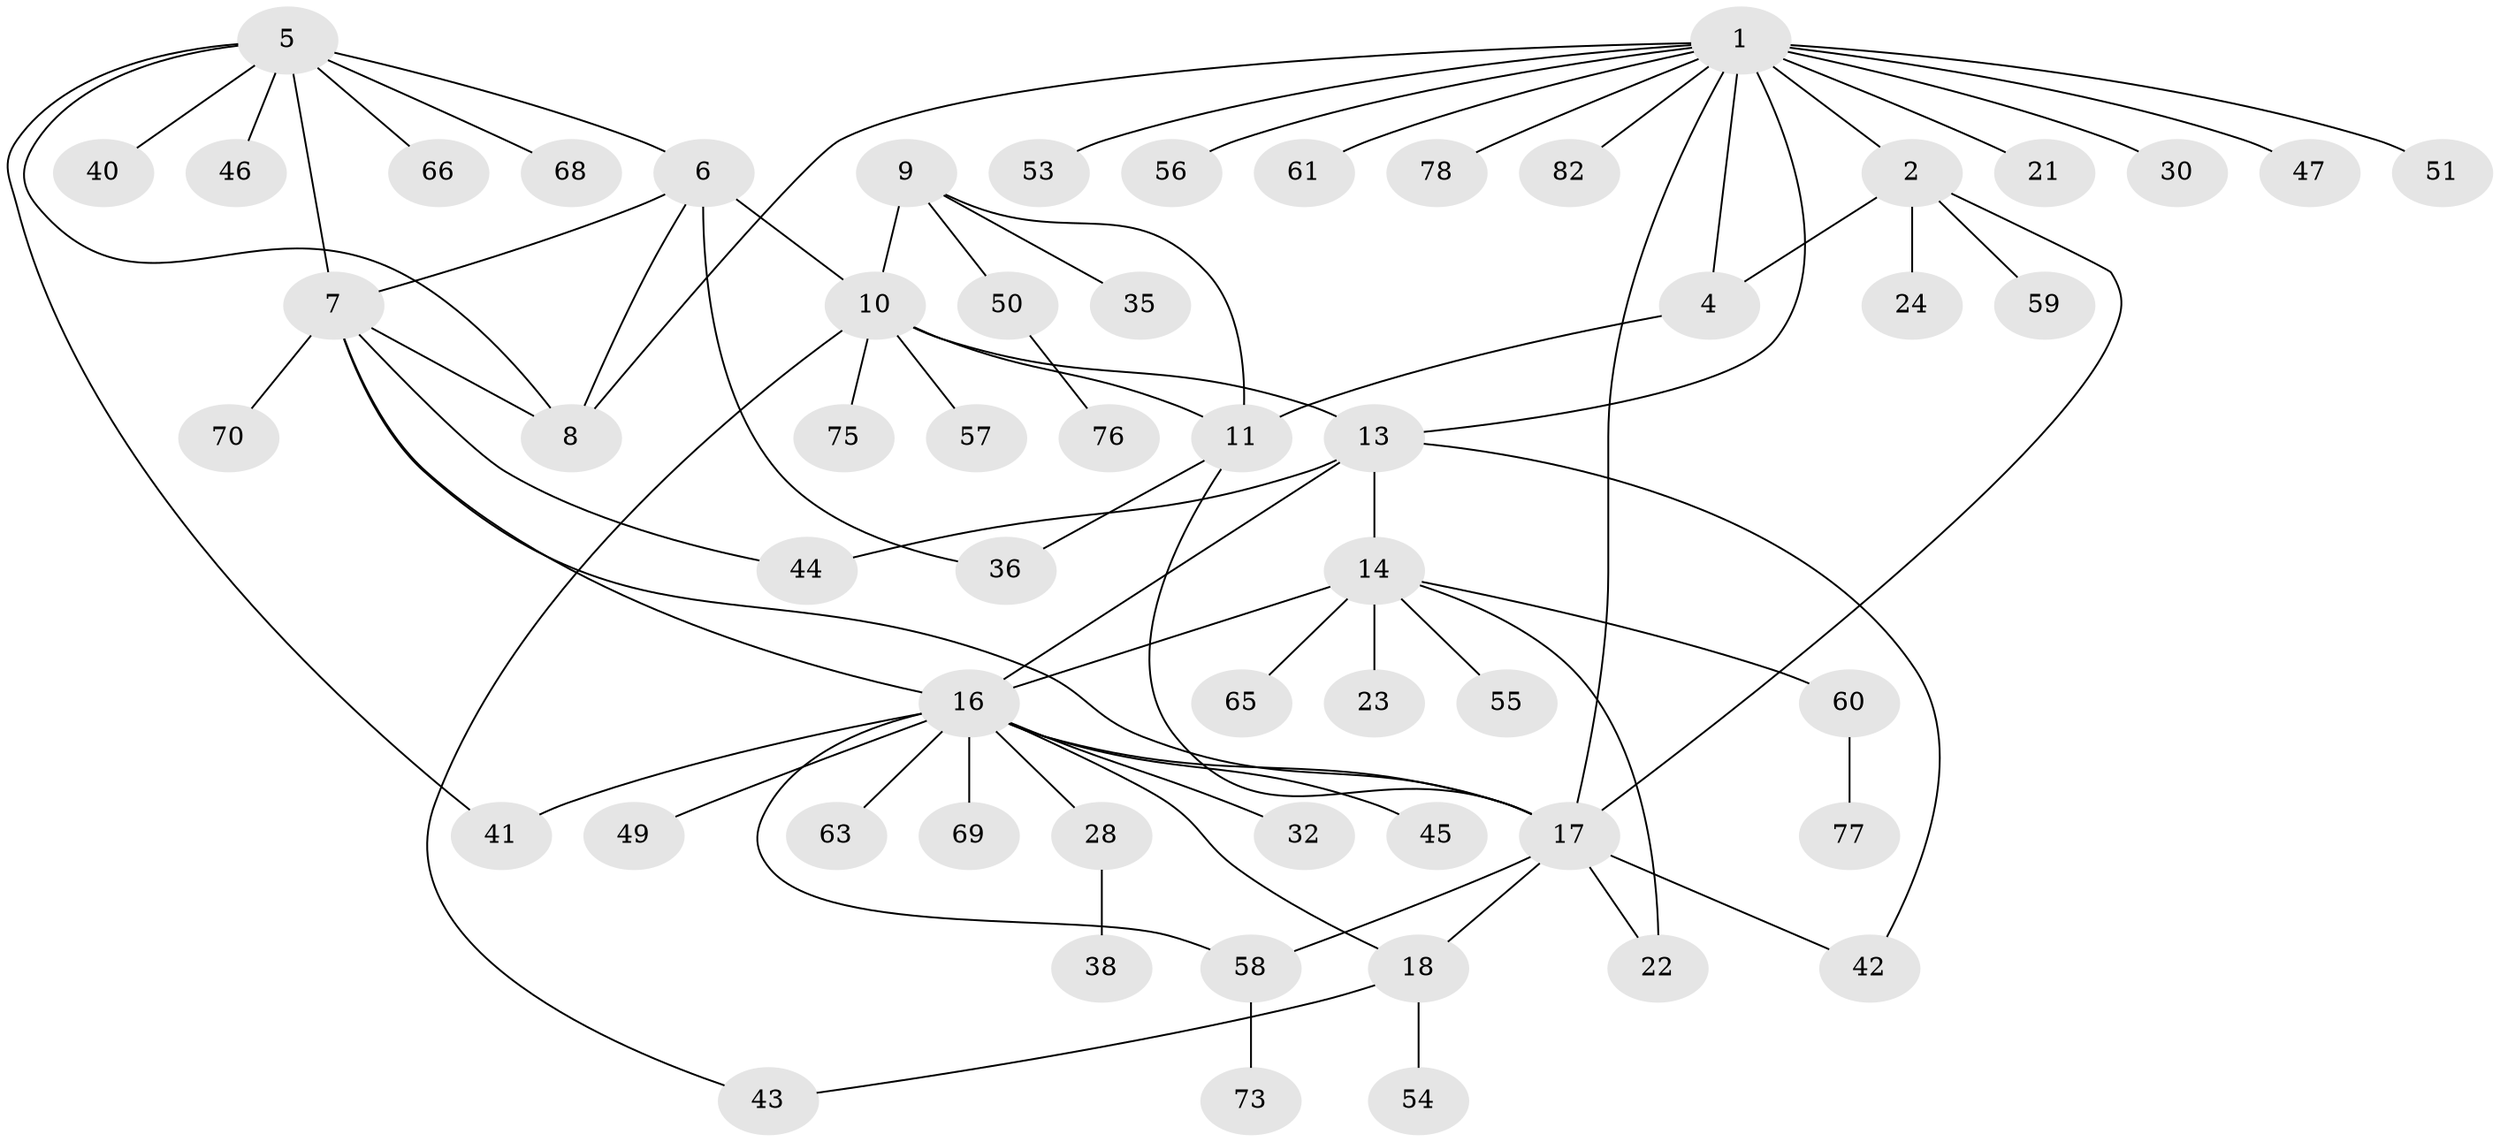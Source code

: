 // Generated by graph-tools (version 1.1) at 2025/24/03/03/25 07:24:13]
// undirected, 57 vertices, 77 edges
graph export_dot {
graph [start="1"]
  node [color=gray90,style=filled];
  1 [super="+3"];
  2 [super="+25"];
  4;
  5 [super="+39"];
  6 [super="+34"];
  7 [super="+27"];
  8 [super="+29"];
  9 [super="+26"];
  10 [super="+74"];
  11 [super="+12"];
  13 [super="+62"];
  14 [super="+15"];
  16 [super="+19"];
  17 [super="+20"];
  18 [super="+33"];
  21;
  22 [super="+31"];
  23;
  24 [super="+37"];
  28;
  30;
  32;
  35;
  36;
  38;
  40;
  41 [super="+79"];
  42;
  43 [super="+52"];
  44;
  45 [super="+48"];
  46;
  47;
  49;
  50 [super="+64"];
  51;
  53;
  54;
  55 [super="+67"];
  56;
  57;
  58 [super="+80"];
  59;
  60 [super="+71"];
  61;
  63 [super="+72"];
  65;
  66;
  68;
  69;
  70;
  73;
  75;
  76;
  77;
  78 [super="+81"];
  82;
  1 -- 2 [weight=2];
  1 -- 4 [weight=2];
  1 -- 13;
  1 -- 21;
  1 -- 51;
  1 -- 82;
  1 -- 8;
  1 -- 78;
  1 -- 47;
  1 -- 53;
  1 -- 56;
  1 -- 61;
  1 -- 30;
  1 -- 17;
  2 -- 4;
  2 -- 24;
  2 -- 59;
  2 -- 17;
  4 -- 11;
  5 -- 6;
  5 -- 7;
  5 -- 8;
  5 -- 66;
  5 -- 68;
  5 -- 40;
  5 -- 41;
  5 -- 46;
  6 -- 7;
  6 -- 8;
  6 -- 10;
  6 -- 36;
  7 -- 8;
  7 -- 16;
  7 -- 17;
  7 -- 44;
  7 -- 70;
  9 -- 10;
  9 -- 11 [weight=2];
  9 -- 35;
  9 -- 50;
  10 -- 11 [weight=2];
  10 -- 13;
  10 -- 43;
  10 -- 57;
  10 -- 75;
  11 -- 17;
  11 -- 36;
  13 -- 14 [weight=2];
  13 -- 16;
  13 -- 42;
  13 -- 44;
  14 -- 16 [weight=2];
  14 -- 23;
  14 -- 55;
  14 -- 60;
  14 -- 65;
  14 -- 22;
  16 -- 28;
  16 -- 32;
  16 -- 45;
  16 -- 69;
  16 -- 17 [weight=2];
  16 -- 18;
  16 -- 49;
  16 -- 41;
  16 -- 63;
  16 -- 58;
  17 -- 18 [weight=2];
  17 -- 42;
  17 -- 58;
  17 -- 22;
  18 -- 43;
  18 -- 54;
  28 -- 38;
  50 -- 76;
  58 -- 73;
  60 -- 77;
}
